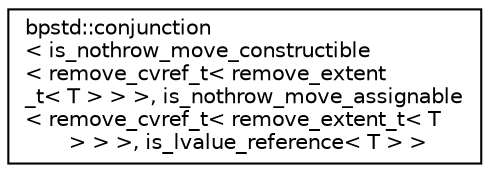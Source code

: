 digraph "Graphical Class Hierarchy"
{
 // LATEX_PDF_SIZE
  edge [fontname="Helvetica",fontsize="10",labelfontname="Helvetica",labelfontsize="10"];
  node [fontname="Helvetica",fontsize="10",shape=record];
  rankdir="LR";
  Node0 [label="bpstd::conjunction\l\< is_nothrow_move_constructible\l\< remove_cvref_t\< remove_extent\l_t\< T \> \> \>, is_nothrow_move_assignable\l\< remove_cvref_t\< remove_extent_t\< T\l \> \> \>, is_lvalue_reference\< T \> \>",height=0.2,width=0.4,color="black", fillcolor="white", style="filled",URL="$de/d3f/structbpstd_1_1conjunction.html",tooltip=" "];
}
